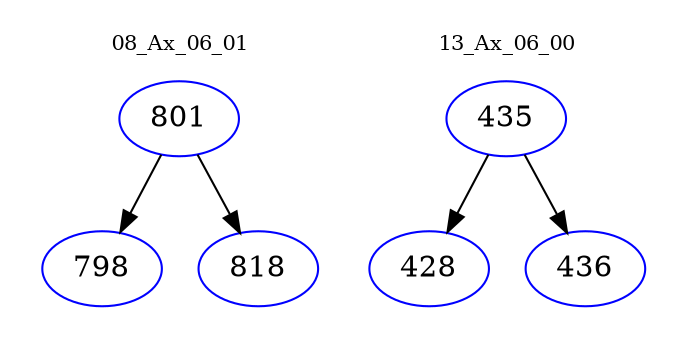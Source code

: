 digraph{
subgraph cluster_0 {
color = white
label = "08_Ax_06_01";
fontsize=10;
T0_801 [label="801", color="blue"]
T0_801 -> T0_798 [color="black"]
T0_798 [label="798", color="blue"]
T0_801 -> T0_818 [color="black"]
T0_818 [label="818", color="blue"]
}
subgraph cluster_1 {
color = white
label = "13_Ax_06_00";
fontsize=10;
T1_435 [label="435", color="blue"]
T1_435 -> T1_428 [color="black"]
T1_428 [label="428", color="blue"]
T1_435 -> T1_436 [color="black"]
T1_436 [label="436", color="blue"]
}
}
